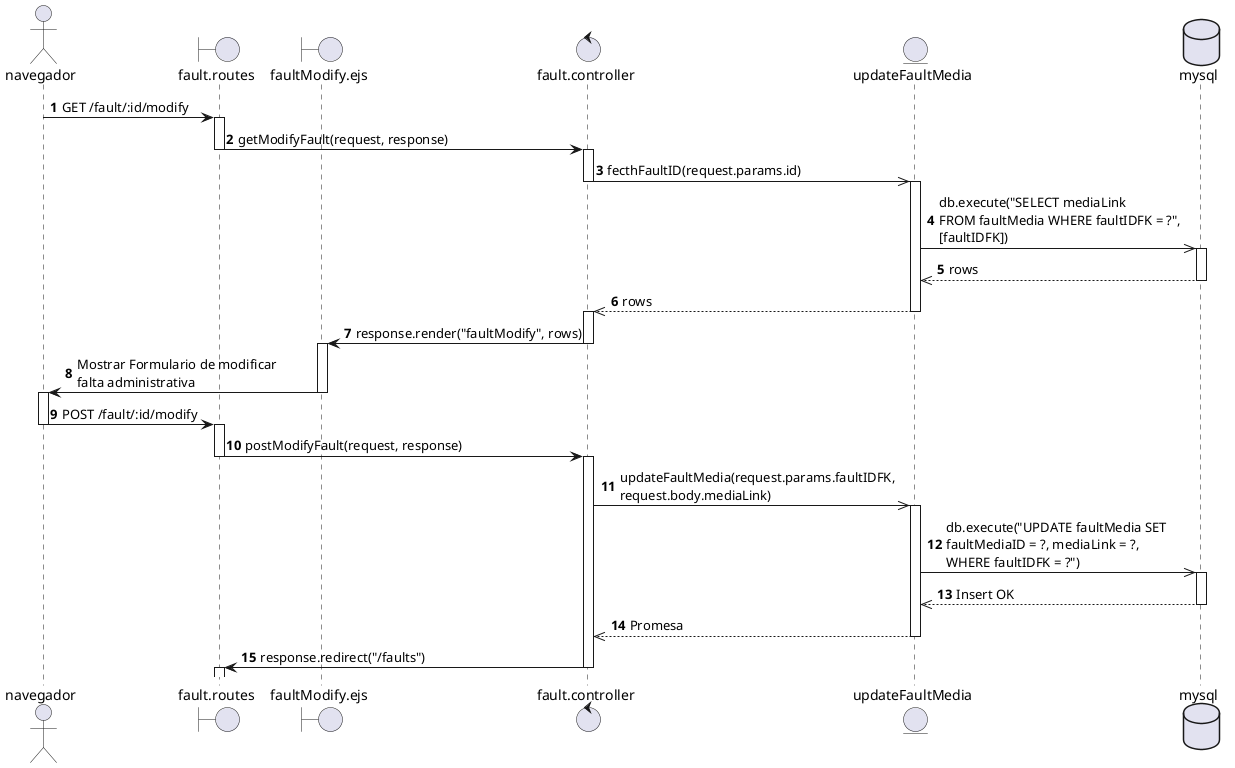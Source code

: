 @startuml CU38 - Superadmin registra evidencia de falta
actor navegador
boundary fault.routes
boundary faultModify.ejs
control fault.controller
entity updateFaultMedia
database mysql

autonumber
navegador -> fault.routes : GET /fault/:id/modify
activate fault.routes

fault.routes -> fault.controller : getModifyFault(request, response)
deactivate fault.routes
activate fault.controller


fault.controller ->> updateFaultMedia : fecthFaultID(request.params.id)
deactivate fault.controller
activate updateFaultMedia

updateFaultMedia ->> mysql : db.execute("SELECT mediaLink \nFROM faultMedia WHERE faultIDFK = ?", \n[faultIDFK])
activate mysql

mysql -->> updateFaultMedia : rows
deactivate mysql

updateFaultMedia -->> fault.controller : rows
deactivate updateFaultMedia
activate fault.controller

fault.controller -> faultModify.ejs : response.render("faultModify", rows)
deactivate fault.controller
activate faultModify.ejs

faultModify.ejs -> navegador : Mostrar Formulario de modificar \nfalta administrativa
deactivate faultModify.ejs
activate navegador

navegador -> fault.routes : POST /fault/:id/modify
deactivate navegador
activate fault.routes

fault.routes -> fault.controller : postModifyFault(request, response)
deactivate fault.routes
activate fault.controller

fault.controller ->> updateFaultMedia : updateFaultMedia(request.params.faultIDFK, \nrequest.body.mediaLink)
activate updateFaultMedia

updateFaultMedia ->> mysql : db.execute("UPDATE faultMedia SET \nfaultMediaID = ?, mediaLink = ?, \nWHERE faultIDFK = ?")
activate mysql

mysql -->> updateFaultMedia : Insert OK
deactivate mysql

updateFaultMedia -->> fault.controller : Promesa
deactivate updateFaultMedia

fault.controller -> fault.routes : response.redirect("/faults")
deactivate fault.controller
activate fault.routes
deactivate fault.routes

@enduml